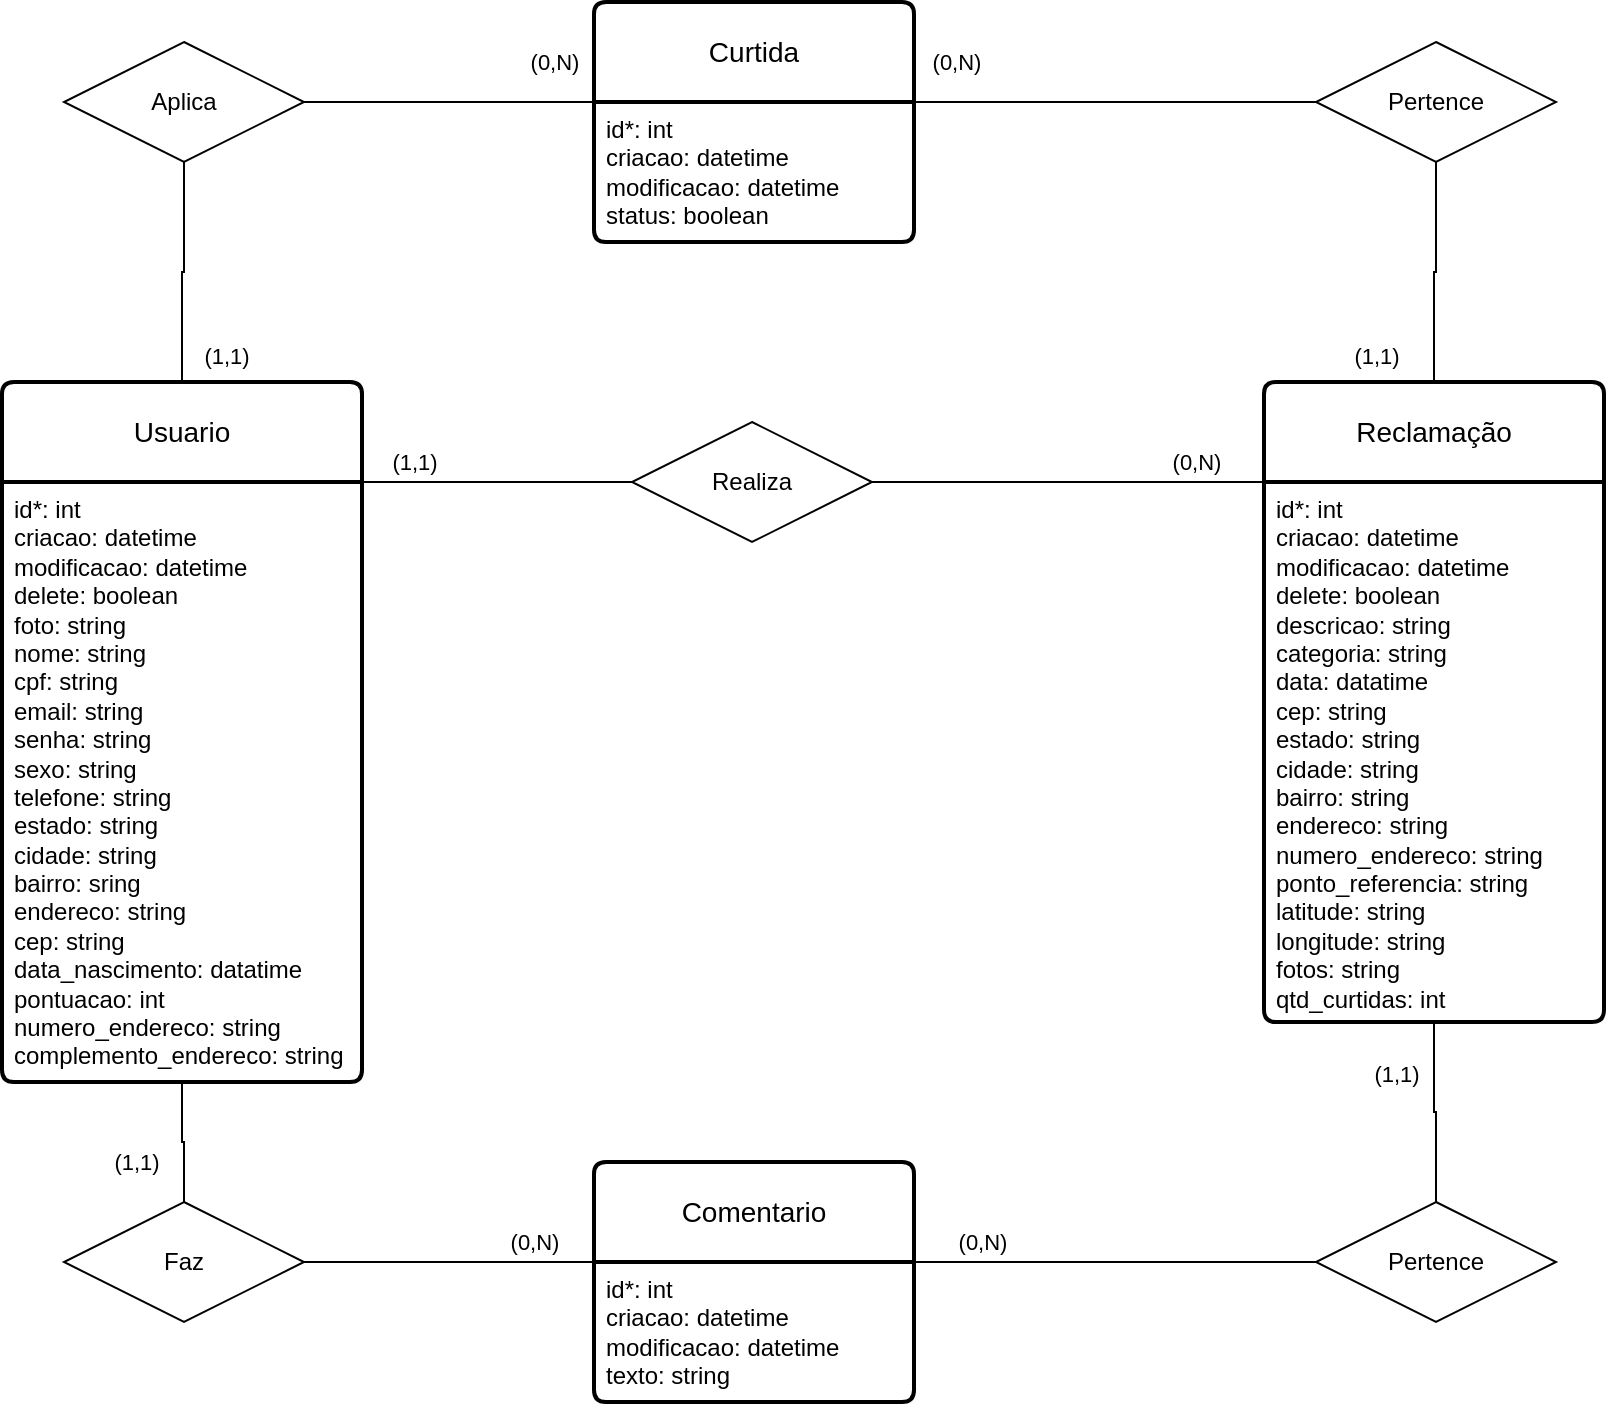 <mxfile version="24.7.17">
  <diagram name="Página-1" id="kcKeBNSo-7q7hGg4UQ8g">
    <mxGraphModel dx="2100" dy="1044" grid="1" gridSize="10" guides="1" tooltips="1" connect="1" arrows="1" fold="1" page="1" pageScale="1" pageWidth="827" pageHeight="1169" math="0" shadow="0">
      <root>
        <mxCell id="0" />
        <mxCell id="1" parent="0" />
        <mxCell id="NrkNtXCOgrpGFeDlL_EV-1" value="Usuario" style="swimlane;childLayout=stackLayout;horizontal=1;startSize=50;horizontalStack=0;rounded=1;fontSize=14;fontStyle=0;strokeWidth=2;resizeParent=0;resizeLast=1;shadow=0;dashed=0;align=center;arcSize=4;whiteSpace=wrap;html=1;" parent="1" vertex="1">
          <mxGeometry x="13" y="210" width="180" height="350" as="geometry" />
        </mxCell>
        <mxCell id="NrkNtXCOgrpGFeDlL_EV-2" value="&lt;font style=&quot;font-size: 12px;&quot;&gt;id*: int&lt;/font&gt;&lt;div&gt;&lt;font style=&quot;font-size: 12px;&quot;&gt;criacao: datetime&lt;/font&gt;&lt;/div&gt;&lt;div&gt;&lt;font style=&quot;font-size: 12px;&quot;&gt;modificacao: datetime&lt;/font&gt;&lt;/div&gt;&lt;div&gt;&lt;font style=&quot;font-size: 12px;&quot;&gt;delete: boolean&lt;/font&gt;&lt;/div&gt;&lt;div&gt;&lt;font style=&quot;font-size: 12px;&quot;&gt;foto: string&lt;br&gt;nome: string&lt;/font&gt;&lt;/div&gt;&lt;div&gt;&lt;font style=&quot;font-size: 12px;&quot;&gt;cpf: string&lt;br&gt;email: string&lt;br&gt;senha: string&lt;/font&gt;&lt;/div&gt;&lt;div&gt;&lt;font style=&quot;font-size: 12px;&quot;&gt;sexo: string&lt;/font&gt;&lt;/div&gt;&lt;div&gt;&lt;font style=&quot;font-size: 12px;&quot;&gt;telefone: string&lt;/font&gt;&lt;/div&gt;&lt;div&gt;&lt;font style=&quot;font-size: 12px;&quot;&gt;estado: string&lt;/font&gt;&lt;/div&gt;&lt;div&gt;&lt;font style=&quot;font-size: 12px;&quot;&gt;cidade: string&lt;/font&gt;&lt;/div&gt;&lt;div&gt;&lt;font style=&quot;font-size: 12px;&quot;&gt;bairro: sring&lt;br&gt;endereco: string&lt;br&gt;cep: string&lt;br&gt;&lt;/font&gt;&lt;div style=&quot;&quot;&gt;&lt;font style=&quot;font-size: 12px;&quot;&gt;&lt;font style=&quot;font-size: 12px;&quot;&gt;data_nascimento: datatime&lt;br&gt;pontuacao: int&lt;br&gt;&lt;/font&gt;numero_endereco: string&lt;/font&gt;&lt;/div&gt;&lt;/div&gt;&lt;div style=&quot;&quot;&gt;&lt;font style=&quot;font-size: 12px;&quot;&gt;complemento_endereco: string&lt;/font&gt;&lt;/div&gt;" style="align=left;strokeColor=none;fillColor=none;spacingLeft=4;fontSize=12;verticalAlign=top;resizable=0;rotatable=0;part=1;html=1;" parent="NrkNtXCOgrpGFeDlL_EV-1" vertex="1">
          <mxGeometry y="50" width="180" height="300" as="geometry" />
        </mxCell>
        <mxCell id="NrkNtXCOgrpGFeDlL_EV-3" value="Reclamação" style="swimlane;childLayout=stackLayout;horizontal=1;startSize=50;horizontalStack=0;rounded=1;fontSize=14;fontStyle=0;strokeWidth=2;resizeParent=0;resizeLast=1;shadow=0;dashed=0;align=center;arcSize=4;whiteSpace=wrap;html=1;" parent="1" vertex="1">
          <mxGeometry x="644" y="210" width="170" height="320" as="geometry" />
        </mxCell>
        <mxCell id="NrkNtXCOgrpGFeDlL_EV-4" value="&lt;font style=&quot;font-size: 12px;&quot;&gt;id*: int&lt;/font&gt;&lt;div&gt;&lt;font style=&quot;font-size: 12px;&quot;&gt;&lt;div style=&quot;&quot;&gt;&lt;font style=&quot;font-size: 12px;&quot;&gt;criacao: datetime&lt;/font&gt;&lt;/div&gt;&lt;div style=&quot;&quot;&gt;&lt;font style=&quot;font-size: 12px;&quot;&gt;modificacao: datetime&lt;/font&gt;&lt;/div&gt;&lt;div style=&quot;&quot;&gt;&lt;font style=&quot;font-size: 12px;&quot;&gt;delete: boolean&lt;/font&gt;&lt;/div&gt;descricao: string&lt;br&gt;categoria: string&lt;br&gt;data: datatime&lt;br&gt;cep: string&lt;/font&gt;&lt;/div&gt;&lt;div&gt;&lt;font style=&quot;font-size: 12px;&quot;&gt;estado: string&lt;/font&gt;&lt;/div&gt;&lt;div&gt;&lt;font style=&quot;font-size: 12px;&quot;&gt;cidade: string&lt;/font&gt;&lt;/div&gt;&lt;div&gt;&lt;font style=&quot;font-size: 12px;&quot;&gt;bairro: string&lt;/font&gt;&lt;/div&gt;&lt;div&gt;&lt;font style=&quot;font-size: 12px;&quot;&gt;endereco: string&lt;br&gt;numero_endereco: string&lt;/font&gt;&lt;/div&gt;&lt;div&gt;&lt;font style=&quot;font-size: 12px;&quot;&gt;ponto_referencia: string&lt;/font&gt;&lt;/div&gt;&lt;div&gt;&lt;div&gt;&lt;span style=&quot;background-color: initial;&quot;&gt;&lt;font style=&quot;font-size: 12px;&quot;&gt;latitude: string&lt;/font&gt;&lt;/span&gt;&lt;div style=&quot;&quot;&gt;&lt;font style=&quot;font-size: 12px;&quot;&gt;&lt;font style=&quot;font-size: 12px;&quot;&gt;longitude: string&lt;br&gt;&lt;/font&gt;fotos: string&lt;/font&gt;&lt;/div&gt;&lt;div style=&quot;&quot;&gt;&lt;font style=&quot;font-size: 12px;&quot;&gt;qtd_curtidas: int&lt;/font&gt;&lt;/div&gt;&lt;/div&gt;&lt;/div&gt;" style="align=left;strokeColor=none;fillColor=none;spacingLeft=4;fontSize=12;verticalAlign=top;resizable=0;rotatable=0;part=1;html=1;" parent="NrkNtXCOgrpGFeDlL_EV-3" vertex="1">
          <mxGeometry y="50" width="170" height="270" as="geometry" />
        </mxCell>
        <mxCell id="NrkNtXCOgrpGFeDlL_EV-5" value="Comentario" style="swimlane;childLayout=stackLayout;horizontal=1;startSize=50;horizontalStack=0;rounded=1;fontSize=14;fontStyle=0;strokeWidth=2;resizeParent=0;resizeLast=1;shadow=0;align=center;arcSize=4;whiteSpace=wrap;html=1;" parent="1" vertex="1">
          <mxGeometry x="309" y="600" width="160" height="120" as="geometry" />
        </mxCell>
        <mxCell id="NrkNtXCOgrpGFeDlL_EV-6" value="&lt;div&gt;&lt;font style=&quot;font-size: 12px;&quot;&gt;id*: int&lt;/font&gt;&lt;/div&gt;&lt;div&gt;&lt;div&gt;&lt;font style=&quot;font-size: 12px;&quot;&gt;criacao: datetime&lt;/font&gt;&lt;/div&gt;&lt;span style=&quot;background-color: initial;&quot;&gt;&lt;font style=&quot;font-size: 12px;&quot;&gt;modificacao: datetime&lt;/font&gt;&lt;/span&gt;&lt;/div&gt;&lt;div&gt;&lt;span style=&quot;background-color: initial;&quot;&gt;&lt;font style=&quot;font-size: 12px;&quot;&gt;texto: string&lt;/font&gt;&lt;/span&gt;&lt;/div&gt;" style="align=left;strokeColor=none;fillColor=none;spacingLeft=4;fontSize=12;verticalAlign=top;resizable=0;rotatable=0;part=1;html=1;" parent="NrkNtXCOgrpGFeDlL_EV-5" vertex="1">
          <mxGeometry y="50" width="160" height="70" as="geometry" />
        </mxCell>
        <mxCell id="NrkNtXCOgrpGFeDlL_EV-7" value="Curtida" style="swimlane;childLayout=stackLayout;horizontal=1;startSize=50;horizontalStack=0;rounded=1;fontSize=14;fontStyle=0;strokeWidth=2;resizeParent=0;resizeLast=1;shadow=0;align=center;arcSize=4;whiteSpace=wrap;html=1;" parent="1" vertex="1">
          <mxGeometry x="309" y="20" width="160" height="120" as="geometry" />
        </mxCell>
        <mxCell id="NrkNtXCOgrpGFeDlL_EV-8" value="&lt;div&gt;&lt;font style=&quot;font-size: 12px;&quot;&gt;id*: int&lt;/font&gt;&lt;/div&gt;&lt;div&gt;&lt;font style=&quot;font-size: 12px;&quot;&gt;criacao: datetime&lt;br&gt;&lt;/font&gt;&lt;/div&gt;&lt;div&gt;&lt;font style=&quot;font-size: 12px;&quot;&gt;modificacao: datetime&lt;br&gt;&lt;/font&gt;&lt;/div&gt;&lt;font style=&quot;font-size: 12px;&quot;&gt;status: boolean&lt;/font&gt;" style="align=left;strokeColor=none;fillColor=none;spacingLeft=4;fontSize=12;verticalAlign=top;resizable=0;rotatable=0;part=1;html=1;" parent="NrkNtXCOgrpGFeDlL_EV-7" vertex="1">
          <mxGeometry y="50" width="160" height="70" as="geometry" />
        </mxCell>
        <mxCell id="NrkNtXCOgrpGFeDlL_EV-9" style="edgeStyle=orthogonalEdgeStyle;rounded=0;orthogonalLoop=1;jettySize=auto;html=1;exitX=0.5;exitY=0;exitDx=0;exitDy=0;entryX=0.5;entryY=1;entryDx=0;entryDy=0;endArrow=none;endFill=0;" parent="1" source="NrkNtXCOgrpGFeDlL_EV-1" target="NrkNtXCOgrpGFeDlL_EV-28" edge="1">
          <mxGeometry relative="1" as="geometry">
            <mxPoint x="210" y="310" as="sourcePoint" />
          </mxGeometry>
        </mxCell>
        <mxCell id="NrkNtXCOgrpGFeDlL_EV-10" style="rounded=0;orthogonalLoop=1;jettySize=auto;html=1;exitX=1;exitY=0.5;exitDx=0;exitDy=0;entryX=0;entryY=0;entryDx=0;entryDy=0;endArrow=none;endFill=0;" parent="1" source="NrkNtXCOgrpGFeDlL_EV-12" target="NrkNtXCOgrpGFeDlL_EV-4" edge="1">
          <mxGeometry relative="1" as="geometry">
            <mxPoint x="559" y="260" as="targetPoint" />
          </mxGeometry>
        </mxCell>
        <mxCell id="NrkNtXCOgrpGFeDlL_EV-11" value="(0,N)" style="edgeLabel;html=1;align=center;verticalAlign=middle;resizable=0;points=[];" parent="NrkNtXCOgrpGFeDlL_EV-10" vertex="1" connectable="0">
          <mxGeometry x="0.653" y="2" relative="1" as="geometry">
            <mxPoint y="-8" as="offset" />
          </mxGeometry>
        </mxCell>
        <mxCell id="NrkNtXCOgrpGFeDlL_EV-12" value="Realiza" style="shape=rhombus;perimeter=rhombusPerimeter;whiteSpace=wrap;html=1;align=center;" parent="1" vertex="1">
          <mxGeometry x="328" y="230" width="120" height="60" as="geometry" />
        </mxCell>
        <mxCell id="NrkNtXCOgrpGFeDlL_EV-13" value="" style="endArrow=none;html=1;rounded=0;exitX=1;exitY=0;exitDx=0;exitDy=0;entryX=0;entryY=0.5;entryDx=0;entryDy=0;" parent="1" source="NrkNtXCOgrpGFeDlL_EV-2" target="NrkNtXCOgrpGFeDlL_EV-12" edge="1">
          <mxGeometry relative="1" as="geometry">
            <mxPoint x="259" y="260" as="sourcePoint" />
            <mxPoint x="419" y="300" as="targetPoint" />
          </mxGeometry>
        </mxCell>
        <mxCell id="NrkNtXCOgrpGFeDlL_EV-14" value="(1,1)" style="edgeLabel;html=1;align=center;verticalAlign=middle;resizable=0;points=[];" parent="NrkNtXCOgrpGFeDlL_EV-13" vertex="1" connectable="0">
          <mxGeometry x="-0.619" y="-1" relative="1" as="geometry">
            <mxPoint y="-11" as="offset" />
          </mxGeometry>
        </mxCell>
        <mxCell id="NrkNtXCOgrpGFeDlL_EV-15" style="edgeStyle=orthogonalEdgeStyle;rounded=0;orthogonalLoop=1;jettySize=auto;html=1;exitX=0;exitY=0;exitDx=0;exitDy=0;entryX=1;entryY=0.5;entryDx=0;entryDy=0;endArrow=none;endFill=0;" parent="1" source="NrkNtXCOgrpGFeDlL_EV-6" target="NrkNtXCOgrpGFeDlL_EV-21" edge="1">
          <mxGeometry relative="1" as="geometry">
            <mxPoint x="340" y="650" as="sourcePoint" />
            <Array as="points">
              <mxPoint x="300" y="650" />
            </Array>
          </mxGeometry>
        </mxCell>
        <mxCell id="NrkNtXCOgrpGFeDlL_EV-16" value="(0,N)" style="edgeLabel;html=1;align=center;verticalAlign=middle;resizable=0;points=[];" parent="NrkNtXCOgrpGFeDlL_EV-15" vertex="1" connectable="0">
          <mxGeometry x="-0.7" y="-1" relative="1" as="geometry">
            <mxPoint x="-8" y="-9" as="offset" />
          </mxGeometry>
        </mxCell>
        <mxCell id="NrkNtXCOgrpGFeDlL_EV-17" style="edgeStyle=orthogonalEdgeStyle;rounded=0;orthogonalLoop=1;jettySize=auto;html=1;exitX=1;exitY=0;exitDx=0;exitDy=0;entryX=0;entryY=0.5;entryDx=0;entryDy=0;endArrow=none;endFill=0;" parent="1" source="NrkNtXCOgrpGFeDlL_EV-8" target="NrkNtXCOgrpGFeDlL_EV-30" edge="1">
          <mxGeometry relative="1" as="geometry">
            <mxPoint x="450" y="190" as="sourcePoint" />
            <Array as="points">
              <mxPoint x="670" y="70" />
            </Array>
          </mxGeometry>
        </mxCell>
        <mxCell id="NrkNtXCOgrpGFeDlL_EV-18" value="(0,N)" style="edgeLabel;html=1;align=center;verticalAlign=middle;resizable=0;points=[];" parent="NrkNtXCOgrpGFeDlL_EV-17" vertex="1" connectable="0">
          <mxGeometry x="-0.42" y="-2" relative="1" as="geometry">
            <mxPoint x="-38" y="-22" as="offset" />
          </mxGeometry>
        </mxCell>
        <mxCell id="NrkNtXCOgrpGFeDlL_EV-19" style="edgeStyle=orthogonalEdgeStyle;rounded=0;orthogonalLoop=1;jettySize=auto;html=1;exitX=0.5;exitY=0;exitDx=0;exitDy=0;entryX=0.5;entryY=1;entryDx=0;entryDy=0;endArrow=none;endFill=0;" parent="1" source="NrkNtXCOgrpGFeDlL_EV-21" target="NrkNtXCOgrpGFeDlL_EV-2" edge="1">
          <mxGeometry relative="1" as="geometry">
            <mxPoint x="210" y="350" as="targetPoint" />
          </mxGeometry>
        </mxCell>
        <mxCell id="NrkNtXCOgrpGFeDlL_EV-20" value="(1,1)" style="edgeLabel;html=1;align=center;verticalAlign=middle;resizable=0;points=[];" parent="NrkNtXCOgrpGFeDlL_EV-19" vertex="1" connectable="0">
          <mxGeometry x="0.625" y="2" relative="1" as="geometry">
            <mxPoint x="-21" y="28" as="offset" />
          </mxGeometry>
        </mxCell>
        <mxCell id="NrkNtXCOgrpGFeDlL_EV-21" value="Faz" style="shape=rhombus;perimeter=rhombusPerimeter;whiteSpace=wrap;html=1;align=center;" parent="1" vertex="1">
          <mxGeometry x="44" y="620" width="120" height="60" as="geometry" />
        </mxCell>
        <mxCell id="NrkNtXCOgrpGFeDlL_EV-22" style="edgeStyle=orthogonalEdgeStyle;rounded=0;orthogonalLoop=1;jettySize=auto;html=1;exitX=0.5;exitY=0;exitDx=0;exitDy=0;entryX=0.5;entryY=1;entryDx=0;entryDy=0;endArrow=none;endFill=0;" parent="1" source="NrkNtXCOgrpGFeDlL_EV-26" target="NrkNtXCOgrpGFeDlL_EV-4" edge="1">
          <mxGeometry relative="1" as="geometry">
            <mxPoint x="610" y="350" as="targetPoint" />
          </mxGeometry>
        </mxCell>
        <mxCell id="NrkNtXCOgrpGFeDlL_EV-23" value="(1,1)" style="edgeLabel;html=1;align=center;verticalAlign=middle;resizable=0;points=[];" parent="NrkNtXCOgrpGFeDlL_EV-22" vertex="1" connectable="0">
          <mxGeometry x="0.575" y="1" relative="1" as="geometry">
            <mxPoint x="-18" y="6" as="offset" />
          </mxGeometry>
        </mxCell>
        <mxCell id="NrkNtXCOgrpGFeDlL_EV-24" style="edgeStyle=orthogonalEdgeStyle;rounded=0;orthogonalLoop=1;jettySize=auto;html=1;exitX=0;exitY=0.5;exitDx=0;exitDy=0;entryX=1;entryY=0;entryDx=0;entryDy=0;endArrow=none;endFill=0;" parent="1" source="NrkNtXCOgrpGFeDlL_EV-26" target="NrkNtXCOgrpGFeDlL_EV-6" edge="1">
          <mxGeometry relative="1" as="geometry">
            <Array as="points">
              <mxPoint x="529" y="650" />
              <mxPoint x="529" y="650" />
            </Array>
            <mxPoint x="440" y="650" as="targetPoint" />
          </mxGeometry>
        </mxCell>
        <mxCell id="NrkNtXCOgrpGFeDlL_EV-25" value="(0,N)" style="edgeLabel;html=1;align=center;verticalAlign=middle;resizable=0;points=[];" parent="NrkNtXCOgrpGFeDlL_EV-24" vertex="1" connectable="0">
          <mxGeometry x="0.66" y="-1" relative="1" as="geometry">
            <mxPoint y="-9" as="offset" />
          </mxGeometry>
        </mxCell>
        <mxCell id="NrkNtXCOgrpGFeDlL_EV-26" value="Pertence" style="shape=rhombus;perimeter=rhombusPerimeter;whiteSpace=wrap;html=1;align=center;" parent="1" vertex="1">
          <mxGeometry x="670" y="620" width="120" height="60" as="geometry" />
        </mxCell>
        <mxCell id="NrkNtXCOgrpGFeDlL_EV-27" style="edgeStyle=orthogonalEdgeStyle;rounded=0;orthogonalLoop=1;jettySize=auto;html=1;exitX=1;exitY=0.5;exitDx=0;exitDy=0;entryX=0;entryY=0;entryDx=0;entryDy=0;endArrow=none;endFill=0;" parent="1" source="NrkNtXCOgrpGFeDlL_EV-28" target="NrkNtXCOgrpGFeDlL_EV-8" edge="1">
          <mxGeometry relative="1" as="geometry">
            <mxPoint x="350" y="190" as="targetPoint" />
            <Array as="points">
              <mxPoint x="289" y="70" />
              <mxPoint x="289" y="70" />
            </Array>
          </mxGeometry>
        </mxCell>
        <mxCell id="NrkNtXCOgrpGFeDlL_EV-28" value="Aplica" style="shape=rhombus;perimeter=rhombusPerimeter;whiteSpace=wrap;html=1;align=center;" parent="1" vertex="1">
          <mxGeometry x="44" y="40" width="120" height="60" as="geometry" />
        </mxCell>
        <mxCell id="NrkNtXCOgrpGFeDlL_EV-29" style="edgeStyle=orthogonalEdgeStyle;rounded=0;orthogonalLoop=1;jettySize=auto;html=1;exitX=0.5;exitY=1;exitDx=0;exitDy=0;entryX=0.5;entryY=0;entryDx=0;entryDy=0;endArrow=none;endFill=0;" parent="1" source="NrkNtXCOgrpGFeDlL_EV-30" target="NrkNtXCOgrpGFeDlL_EV-3" edge="1">
          <mxGeometry relative="1" as="geometry">
            <mxPoint x="610" y="310" as="targetPoint" />
          </mxGeometry>
        </mxCell>
        <mxCell id="NrkNtXCOgrpGFeDlL_EV-30" value="Pertence" style="shape=rhombus;perimeter=rhombusPerimeter;whiteSpace=wrap;html=1;align=center;" parent="1" vertex="1">
          <mxGeometry x="670" y="40" width="120" height="60" as="geometry" />
        </mxCell>
        <mxCell id="NrkNtXCOgrpGFeDlL_EV-31" value="(1,1)" style="edgeLabel;html=1;align=center;verticalAlign=middle;resizable=0;points=[];" parent="1" vertex="1" connectable="0">
          <mxGeometry x="704" y="250" as="geometry">
            <mxPoint x="-4" y="-53" as="offset" />
          </mxGeometry>
        </mxCell>
        <mxCell id="NrkNtXCOgrpGFeDlL_EV-32" value="(1,1)" style="edgeLabel;html=1;align=center;verticalAlign=middle;resizable=0;points=[];" parent="1" vertex="1" connectable="0">
          <mxGeometry x="129" y="250" as="geometry">
            <mxPoint x="-4" y="-53" as="offset" />
          </mxGeometry>
        </mxCell>
        <mxCell id="NrkNtXCOgrpGFeDlL_EV-33" value="(0,N)" style="edgeLabel;html=1;align=center;verticalAlign=middle;resizable=0;points=[];" parent="1" vertex="1" connectable="0">
          <mxGeometry x="289" y="50" as="geometry" />
        </mxCell>
      </root>
    </mxGraphModel>
  </diagram>
</mxfile>
